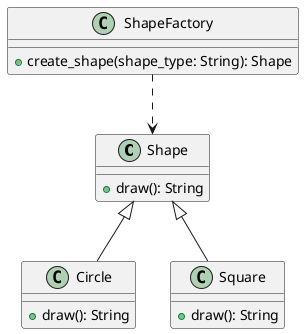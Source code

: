 @startuml
class Shape {
    + draw(): String
}

class Circle {
    + draw(): String
}

class Square {
    + draw(): String
}

class ShapeFactory {
    + create_shape(shape_type: String): Shape
}

Shape <|-- Circle
Shape <|-- Square
ShapeFactory ..> Shape
@enduml